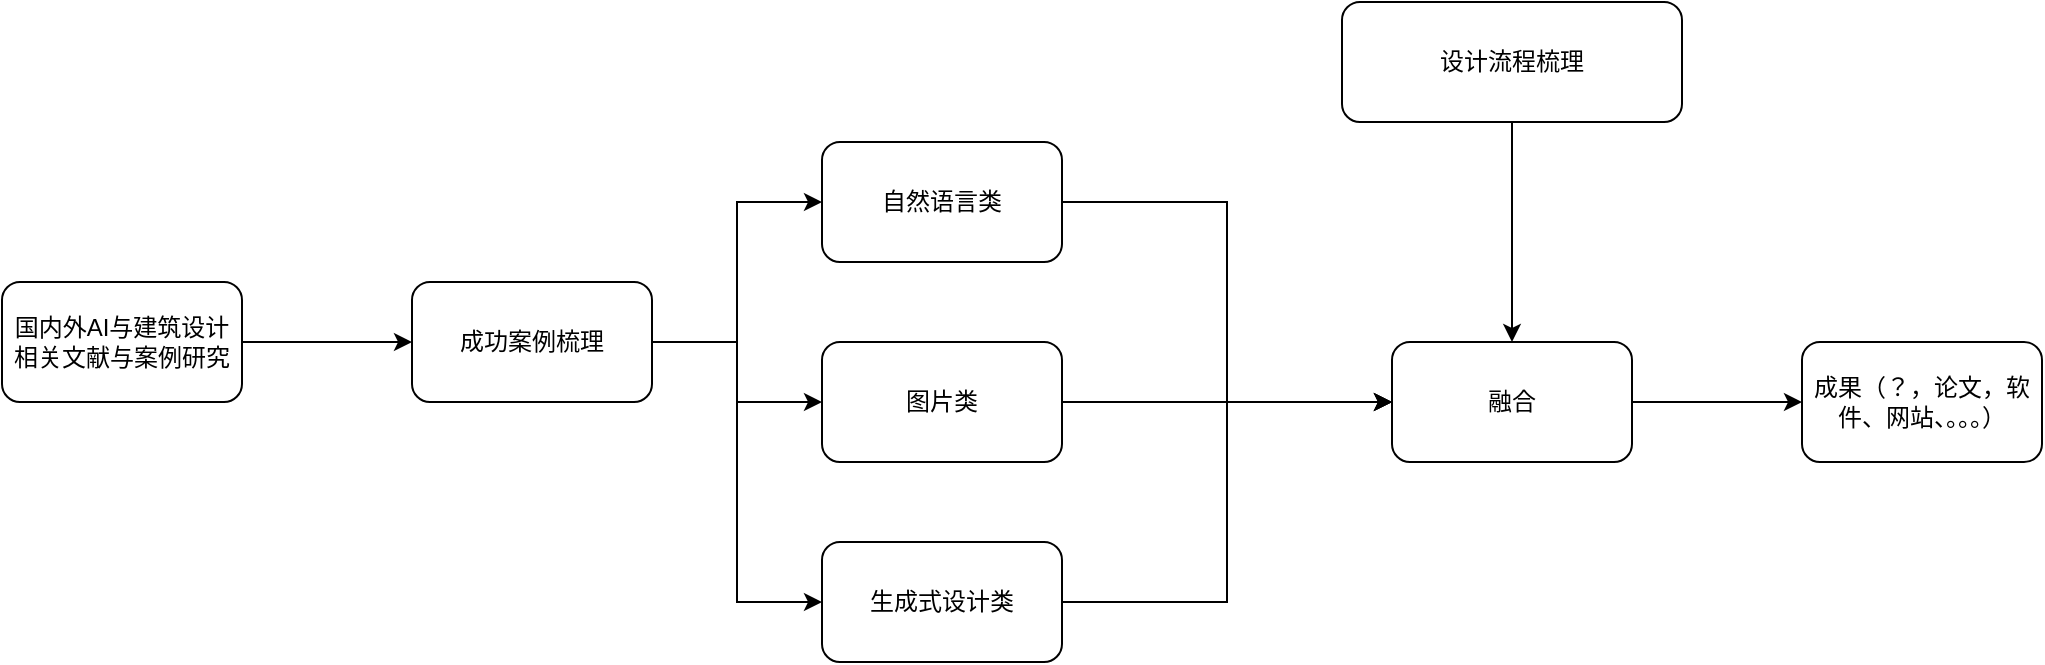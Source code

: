 <mxfile version="21.3.7" type="github">
  <diagram name="第 1 页" id="cNeXyacaS3HCfai4t9V_">
    <mxGraphModel dx="1434" dy="774" grid="1" gridSize="10" guides="1" tooltips="1" connect="1" arrows="1" fold="1" page="1" pageScale="1" pageWidth="1169" pageHeight="827" math="0" shadow="0">
      <root>
        <mxCell id="0" />
        <mxCell id="1" parent="0" />
        <mxCell id="YYZPUzSrGFXBIZA3czpT-3" style="edgeStyle=orthogonalEdgeStyle;rounded=0;orthogonalLoop=1;jettySize=auto;html=1;" edge="1" parent="1" source="YYZPUzSrGFXBIZA3czpT-1" target="YYZPUzSrGFXBIZA3czpT-2">
          <mxGeometry relative="1" as="geometry" />
        </mxCell>
        <mxCell id="YYZPUzSrGFXBIZA3czpT-1" value="国内外AI与建筑设计相关文献与案例研究" style="rounded=1;whiteSpace=wrap;html=1;" vertex="1" parent="1">
          <mxGeometry x="80" y="260" width="120" height="60" as="geometry" />
        </mxCell>
        <mxCell id="YYZPUzSrGFXBIZA3czpT-5" style="edgeStyle=orthogonalEdgeStyle;rounded=0;orthogonalLoop=1;jettySize=auto;html=1;entryX=0;entryY=0.5;entryDx=0;entryDy=0;" edge="1" parent="1" source="YYZPUzSrGFXBIZA3czpT-2" target="YYZPUzSrGFXBIZA3czpT-4">
          <mxGeometry relative="1" as="geometry" />
        </mxCell>
        <mxCell id="YYZPUzSrGFXBIZA3czpT-7" style="edgeStyle=orthogonalEdgeStyle;rounded=0;orthogonalLoop=1;jettySize=auto;html=1;" edge="1" parent="1" source="YYZPUzSrGFXBIZA3czpT-2" target="YYZPUzSrGFXBIZA3czpT-6">
          <mxGeometry relative="1" as="geometry" />
        </mxCell>
        <mxCell id="YYZPUzSrGFXBIZA3czpT-9" style="edgeStyle=orthogonalEdgeStyle;rounded=0;orthogonalLoop=1;jettySize=auto;html=1;entryX=0;entryY=0.5;entryDx=0;entryDy=0;" edge="1" parent="1" source="YYZPUzSrGFXBIZA3czpT-2" target="YYZPUzSrGFXBIZA3czpT-8">
          <mxGeometry relative="1" as="geometry" />
        </mxCell>
        <mxCell id="YYZPUzSrGFXBIZA3czpT-2" value="成功案例梳理" style="rounded=1;whiteSpace=wrap;html=1;" vertex="1" parent="1">
          <mxGeometry x="285" y="260" width="120" height="60" as="geometry" />
        </mxCell>
        <mxCell id="YYZPUzSrGFXBIZA3czpT-11" style="edgeStyle=orthogonalEdgeStyle;rounded=0;orthogonalLoop=1;jettySize=auto;html=1;entryX=0;entryY=0.5;entryDx=0;entryDy=0;" edge="1" parent="1" source="YYZPUzSrGFXBIZA3czpT-4" target="YYZPUzSrGFXBIZA3czpT-10">
          <mxGeometry relative="1" as="geometry" />
        </mxCell>
        <mxCell id="YYZPUzSrGFXBIZA3czpT-4" value="自然语言类" style="rounded=1;whiteSpace=wrap;html=1;" vertex="1" parent="1">
          <mxGeometry x="490" y="190" width="120" height="60" as="geometry" />
        </mxCell>
        <mxCell id="YYZPUzSrGFXBIZA3czpT-12" style="edgeStyle=orthogonalEdgeStyle;rounded=0;orthogonalLoop=1;jettySize=auto;html=1;entryX=0;entryY=0.5;entryDx=0;entryDy=0;" edge="1" parent="1" source="YYZPUzSrGFXBIZA3czpT-6" target="YYZPUzSrGFXBIZA3czpT-10">
          <mxGeometry relative="1" as="geometry" />
        </mxCell>
        <mxCell id="YYZPUzSrGFXBIZA3czpT-6" value="图片类" style="rounded=1;whiteSpace=wrap;html=1;" vertex="1" parent="1">
          <mxGeometry x="490" y="290" width="120" height="60" as="geometry" />
        </mxCell>
        <mxCell id="YYZPUzSrGFXBIZA3czpT-13" style="edgeStyle=orthogonalEdgeStyle;rounded=0;orthogonalLoop=1;jettySize=auto;html=1;entryX=0;entryY=0.5;entryDx=0;entryDy=0;" edge="1" parent="1" source="YYZPUzSrGFXBIZA3czpT-8" target="YYZPUzSrGFXBIZA3czpT-10">
          <mxGeometry relative="1" as="geometry" />
        </mxCell>
        <mxCell id="YYZPUzSrGFXBIZA3czpT-8" value="生成式设计类" style="rounded=1;whiteSpace=wrap;html=1;" vertex="1" parent="1">
          <mxGeometry x="490" y="390" width="120" height="60" as="geometry" />
        </mxCell>
        <mxCell id="YYZPUzSrGFXBIZA3czpT-17" style="edgeStyle=orthogonalEdgeStyle;rounded=0;orthogonalLoop=1;jettySize=auto;html=1;" edge="1" parent="1" source="YYZPUzSrGFXBIZA3czpT-10" target="YYZPUzSrGFXBIZA3czpT-16">
          <mxGeometry relative="1" as="geometry" />
        </mxCell>
        <mxCell id="YYZPUzSrGFXBIZA3czpT-10" value="融合" style="rounded=1;whiteSpace=wrap;html=1;" vertex="1" parent="1">
          <mxGeometry x="775" y="290" width="120" height="60" as="geometry" />
        </mxCell>
        <mxCell id="YYZPUzSrGFXBIZA3czpT-15" style="edgeStyle=orthogonalEdgeStyle;rounded=0;orthogonalLoop=1;jettySize=auto;html=1;" edge="1" parent="1" source="YYZPUzSrGFXBIZA3czpT-14" target="YYZPUzSrGFXBIZA3czpT-10">
          <mxGeometry relative="1" as="geometry" />
        </mxCell>
        <mxCell id="YYZPUzSrGFXBIZA3czpT-14" value="设计流程梳理" style="rounded=1;whiteSpace=wrap;html=1;" vertex="1" parent="1">
          <mxGeometry x="750" y="120" width="170" height="60" as="geometry" />
        </mxCell>
        <mxCell id="YYZPUzSrGFXBIZA3czpT-16" value="成果（？，论文，软件、网站、。。。）" style="rounded=1;whiteSpace=wrap;html=1;" vertex="1" parent="1">
          <mxGeometry x="980" y="290" width="120" height="60" as="geometry" />
        </mxCell>
      </root>
    </mxGraphModel>
  </diagram>
</mxfile>
